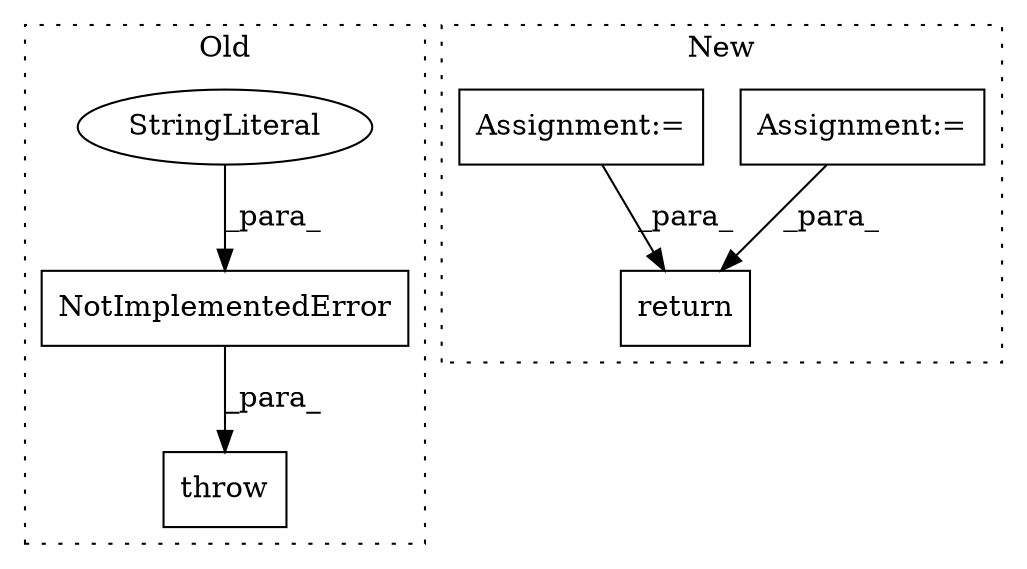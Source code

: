 digraph G {
subgraph cluster0 {
1 [label="NotImplementedError" a="32" s="18406,18490" l="20,1" shape="box"];
3 [label="throw" a="53" s="18400" l="6" shape="box"];
4 [label="StringLiteral" a="45" s="18426" l="64" shape="ellipse"];
label = "Old";
style="dotted";
}
subgraph cluster1 {
2 [label="return" a="41" s="18832" l="7" shape="box"];
5 [label="Assignment:=" a="7" s="18608" l="1" shape="box"];
6 [label="Assignment:=" a="7" s="18572" l="1" shape="box"];
label = "New";
style="dotted";
}
1 -> 3 [label="_para_"];
4 -> 1 [label="_para_"];
5 -> 2 [label="_para_"];
6 -> 2 [label="_para_"];
}
